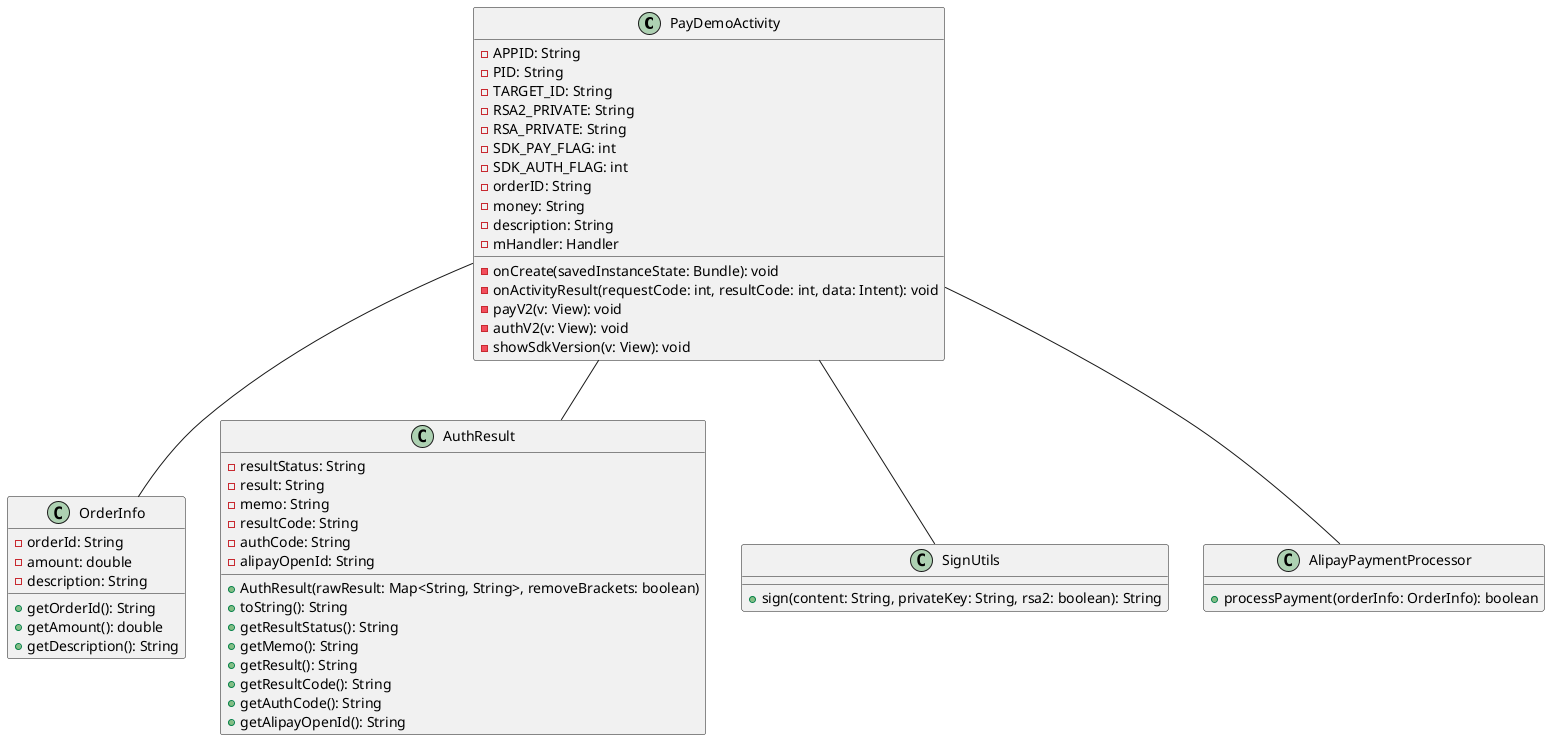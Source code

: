 @startuml


class PayDemoActivity {
  -APPID: String
  -PID: String
  -TARGET_ID: String
  -RSA2_PRIVATE: String
  -RSA_PRIVATE: String
  -SDK_PAY_FLAG: int
  -SDK_AUTH_FLAG: int
  -orderID: String
  -money: String
  -description: String
  -mHandler: Handler
  -onCreate(savedInstanceState: Bundle): void
  -onActivityResult(requestCode: int, resultCode: int, data: Intent): void
  -payV2(v: View): void
  -authV2(v: View): void
  -showSdkVersion(v: View): void
}



class OrderInfo {
  -orderId: String
  -amount: double
  -description: String

  +getOrderId(): String
  +getAmount(): double
  +getDescription(): String
}
class AuthResult {
  -resultStatus: String
  -result: String
  -memo: String
  -resultCode: String
  -authCode: String
  -alipayOpenId: String
  +AuthResult(rawResult: Map<String, String>, removeBrackets: boolean)
  +toString(): String
  +getResultStatus(): String
  +getMemo(): String
  +getResult(): String
  +getResultCode(): String
  +getAuthCode(): String
  +getAlipayOpenId(): String
}

class SignUtils {
  +sign(content: String, privateKey: String, rsa2: boolean): String
}

class AlipayPaymentProcessor {
  +processPayment(orderInfo: OrderInfo): boolean
}



PayDemoActivity -- AlipayPaymentProcessor
PayDemoActivity -- OrderInfo
PayDemoActivity -- AuthResult
PayDemoActivity -- SignUtils

@enduml
